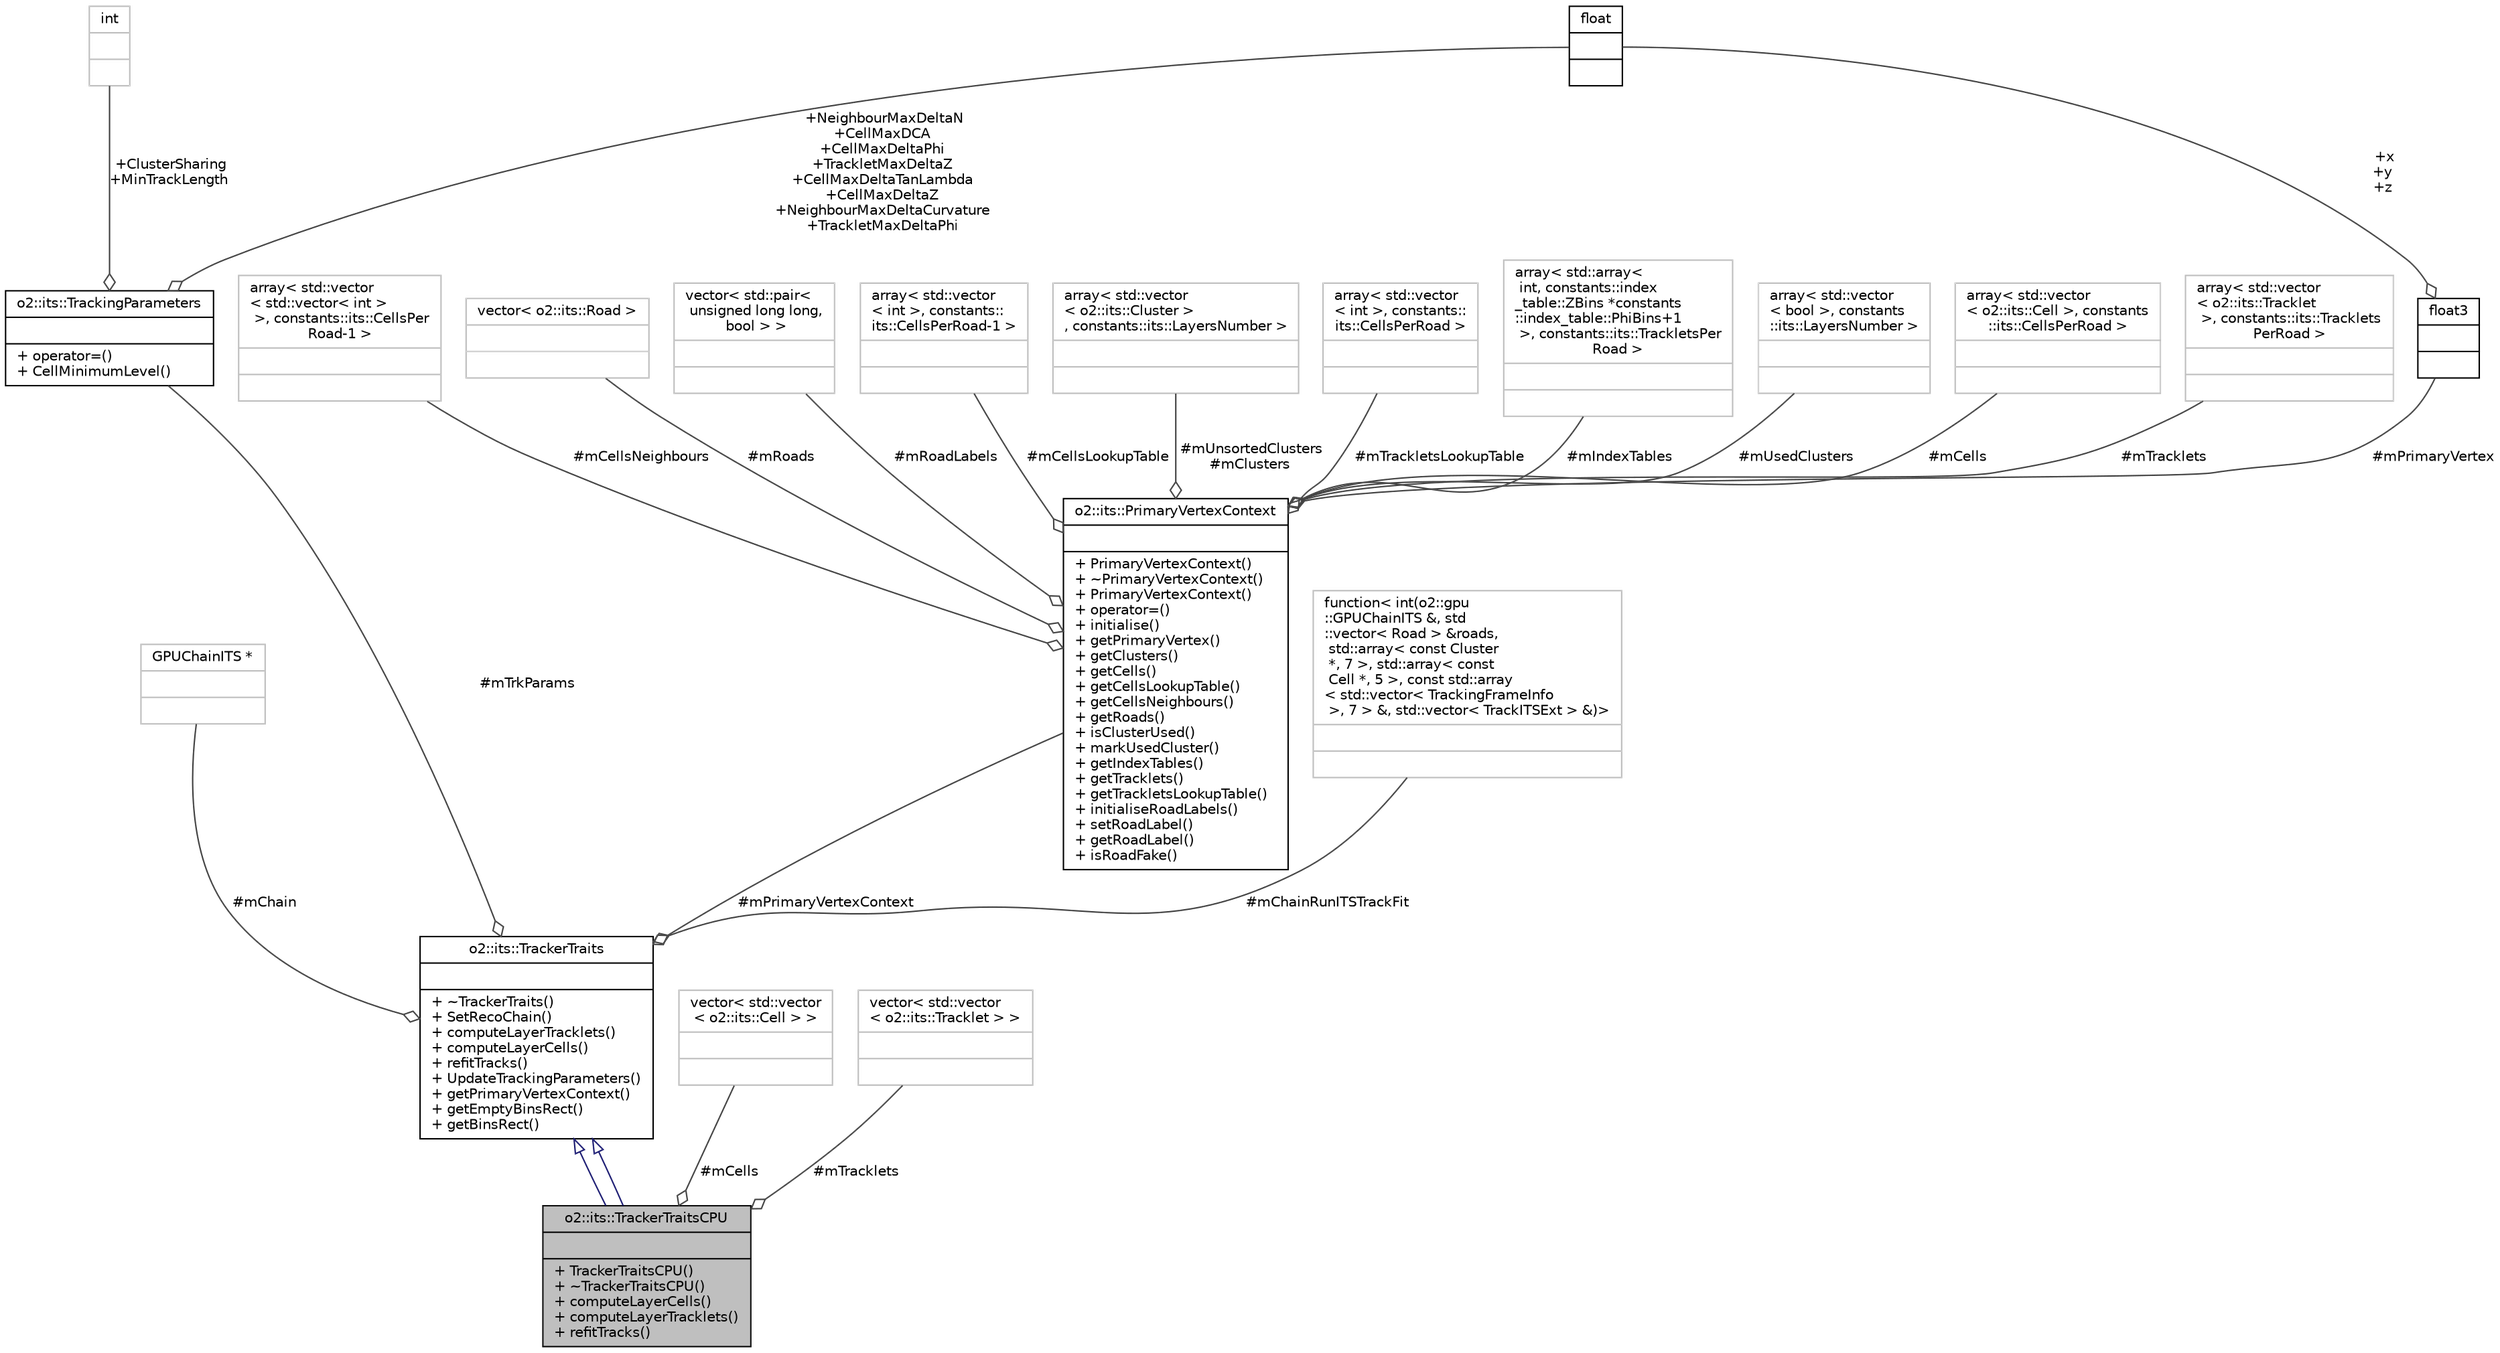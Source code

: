 digraph "o2::its::TrackerTraitsCPU"
{
 // INTERACTIVE_SVG=YES
  bgcolor="transparent";
  edge [fontname="Helvetica",fontsize="10",labelfontname="Helvetica",labelfontsize="10"];
  node [fontname="Helvetica",fontsize="10",shape=record];
  Node1 [label="{o2::its::TrackerTraitsCPU\n||+ TrackerTraitsCPU()\l+ ~TrackerTraitsCPU()\l+ computeLayerCells()\l+ computeLayerTracklets()\l+ refitTracks()\l}",height=0.2,width=0.4,color="black", fillcolor="grey75", style="filled", fontcolor="black"];
  Node2 -> Node1 [dir="back",color="midnightblue",fontsize="10",style="solid",arrowtail="onormal",fontname="Helvetica"];
  Node2 [label="{o2::its::TrackerTraits\n||+ ~TrackerTraits()\l+ SetRecoChain()\l+ computeLayerTracklets()\l+ computeLayerCells()\l+ refitTracks()\l+ UpdateTrackingParameters()\l+ getPrimaryVertexContext()\l+ getEmptyBinsRect()\l+ getBinsRect()\l}",height=0.2,width=0.4,color="black",URL="$d5/dde/classo2_1_1its_1_1TrackerTraits.html"];
  Node3 -> Node2 [color="grey25",fontsize="10",style="solid",label=" #mChain" ,arrowhead="odiamond",fontname="Helvetica"];
  Node3 [label="{GPUChainITS *\n||}",height=0.2,width=0.4,color="grey75"];
  Node4 -> Node2 [color="grey25",fontsize="10",style="solid",label=" #mTrkParams" ,arrowhead="odiamond",fontname="Helvetica"];
  Node4 [label="{o2::its::TrackingParameters\n||+ operator=()\l+ CellMinimumLevel()\l}",height=0.2,width=0.4,color="black",URL="$d2/db0/structo2_1_1its_1_1TrackingParameters.html"];
  Node5 -> Node4 [color="grey25",fontsize="10",style="solid",label=" +NeighbourMaxDeltaN\n+CellMaxDCA\n+CellMaxDeltaPhi\n+TrackletMaxDeltaZ\n+CellMaxDeltaTanLambda\n+CellMaxDeltaZ\n+NeighbourMaxDeltaCurvature\n+TrackletMaxDeltaPhi" ,arrowhead="odiamond",fontname="Helvetica"];
  Node5 [label="{float\n||}",height=0.2,width=0.4,color="black",URL="$d4/dc3/classfloat.html"];
  Node6 -> Node4 [color="grey25",fontsize="10",style="solid",label=" +ClusterSharing\n+MinTrackLength" ,arrowhead="odiamond",fontname="Helvetica"];
  Node6 [label="{int\n||}",height=0.2,width=0.4,color="grey75"];
  Node7 -> Node2 [color="grey25",fontsize="10",style="solid",label=" #mChainRunITSTrackFit" ,arrowhead="odiamond",fontname="Helvetica"];
  Node7 [label="{function\< int(o2::gpu\l::GPUChainITS &, std\l::vector\< Road \> &roads,\l std::array\< const Cluster\l *, 7 \>, std::array\< const\l Cell *, 5 \>, const std::array\l\< std::vector\< TrackingFrameInfo\l \>, 7 \> &, std::vector\< TrackITSExt \> &)\>\n||}",height=0.2,width=0.4,color="grey75"];
  Node8 -> Node2 [color="grey25",fontsize="10",style="solid",label=" #mPrimaryVertexContext" ,arrowhead="odiamond",fontname="Helvetica"];
  Node8 [label="{o2::its::PrimaryVertexContext\n||+ PrimaryVertexContext()\l+ ~PrimaryVertexContext()\l+ PrimaryVertexContext()\l+ operator=()\l+ initialise()\l+ getPrimaryVertex()\l+ getClusters()\l+ getCells()\l+ getCellsLookupTable()\l+ getCellsNeighbours()\l+ getRoads()\l+ isClusterUsed()\l+ markUsedCluster()\l+ getIndexTables()\l+ getTracklets()\l+ getTrackletsLookupTable()\l+ initialiseRoadLabels()\l+ setRoadLabel()\l+ getRoadLabel()\l+ isRoadFake()\l}",height=0.2,width=0.4,color="black",URL="$df/dde/classo2_1_1its_1_1PrimaryVertexContext.html"];
  Node9 -> Node8 [color="grey25",fontsize="10",style="solid",label=" #mCellsNeighbours" ,arrowhead="odiamond",fontname="Helvetica"];
  Node9 [label="{array\< std::vector\l\< std::vector\< int \>\l \>, constants::its::CellsPer\lRoad-1 \>\n||}",height=0.2,width=0.4,color="grey75"];
  Node10 -> Node8 [color="grey25",fontsize="10",style="solid",label=" #mRoads" ,arrowhead="odiamond",fontname="Helvetica"];
  Node10 [label="{vector\< o2::its::Road \>\n||}",height=0.2,width=0.4,color="grey75"];
  Node11 -> Node8 [color="grey25",fontsize="10",style="solid",label=" #mRoadLabels" ,arrowhead="odiamond",fontname="Helvetica"];
  Node11 [label="{vector\< std::pair\<\l unsigned long long,\l bool \> \>\n||}",height=0.2,width=0.4,color="grey75"];
  Node12 -> Node8 [color="grey25",fontsize="10",style="solid",label=" #mCellsLookupTable" ,arrowhead="odiamond",fontname="Helvetica"];
  Node12 [label="{array\< std::vector\l\< int \>, constants::\lits::CellsPerRoad-1 \>\n||}",height=0.2,width=0.4,color="grey75"];
  Node13 -> Node8 [color="grey25",fontsize="10",style="solid",label=" #mUnsortedClusters\n#mClusters" ,arrowhead="odiamond",fontname="Helvetica"];
  Node13 [label="{array\< std::vector\l\< o2::its::Cluster \>\l, constants::its::LayersNumber \>\n||}",height=0.2,width=0.4,color="grey75"];
  Node14 -> Node8 [color="grey25",fontsize="10",style="solid",label=" #mTrackletsLookupTable" ,arrowhead="odiamond",fontname="Helvetica"];
  Node14 [label="{array\< std::vector\l\< int \>, constants::\lits::CellsPerRoad \>\n||}",height=0.2,width=0.4,color="grey75"];
  Node15 -> Node8 [color="grey25",fontsize="10",style="solid",label=" #mIndexTables" ,arrowhead="odiamond",fontname="Helvetica"];
  Node15 [label="{array\< std::array\<\l int, constants::index\l_table::ZBins *constants\l::index_table::PhiBins+1\l \>, constants::its::TrackletsPer\lRoad \>\n||}",height=0.2,width=0.4,color="grey75"];
  Node16 -> Node8 [color="grey25",fontsize="10",style="solid",label=" #mUsedClusters" ,arrowhead="odiamond",fontname="Helvetica"];
  Node16 [label="{array\< std::vector\l\< bool \>, constants\l::its::LayersNumber \>\n||}",height=0.2,width=0.4,color="grey75"];
  Node17 -> Node8 [color="grey25",fontsize="10",style="solid",label=" #mPrimaryVertex" ,arrowhead="odiamond",fontname="Helvetica"];
  Node17 [label="{float3\n||}",height=0.2,width=0.4,color="black",URL="$d9/d19/structfloat3.html"];
  Node5 -> Node17 [color="grey25",fontsize="10",style="solid",label=" +x\n+y\n+z" ,arrowhead="odiamond",fontname="Helvetica"];
  Node18 -> Node8 [color="grey25",fontsize="10",style="solid",label=" #mCells" ,arrowhead="odiamond",fontname="Helvetica"];
  Node18 [label="{array\< std::vector\l\< o2::its::Cell \>, constants\l::its::CellsPerRoad \>\n||}",height=0.2,width=0.4,color="grey75"];
  Node19 -> Node8 [color="grey25",fontsize="10",style="solid",label=" #mTracklets" ,arrowhead="odiamond",fontname="Helvetica"];
  Node19 [label="{array\< std::vector\l\< o2::its::Tracklet\l \>, constants::its::Tracklets\lPerRoad \>\n||}",height=0.2,width=0.4,color="grey75"];
  Node2 -> Node1 [dir="back",color="midnightblue",fontsize="10",style="solid",arrowtail="onormal",fontname="Helvetica"];
  Node20 -> Node1 [color="grey25",fontsize="10",style="solid",label=" #mCells" ,arrowhead="odiamond",fontname="Helvetica"];
  Node20 [label="{vector\< std::vector\l\< o2::its::Cell \> \>\n||}",height=0.2,width=0.4,color="grey75"];
  Node21 -> Node1 [color="grey25",fontsize="10",style="solid",label=" #mTracklets" ,arrowhead="odiamond",fontname="Helvetica"];
  Node21 [label="{vector\< std::vector\l\< o2::its::Tracklet \> \>\n||}",height=0.2,width=0.4,color="grey75"];
}

